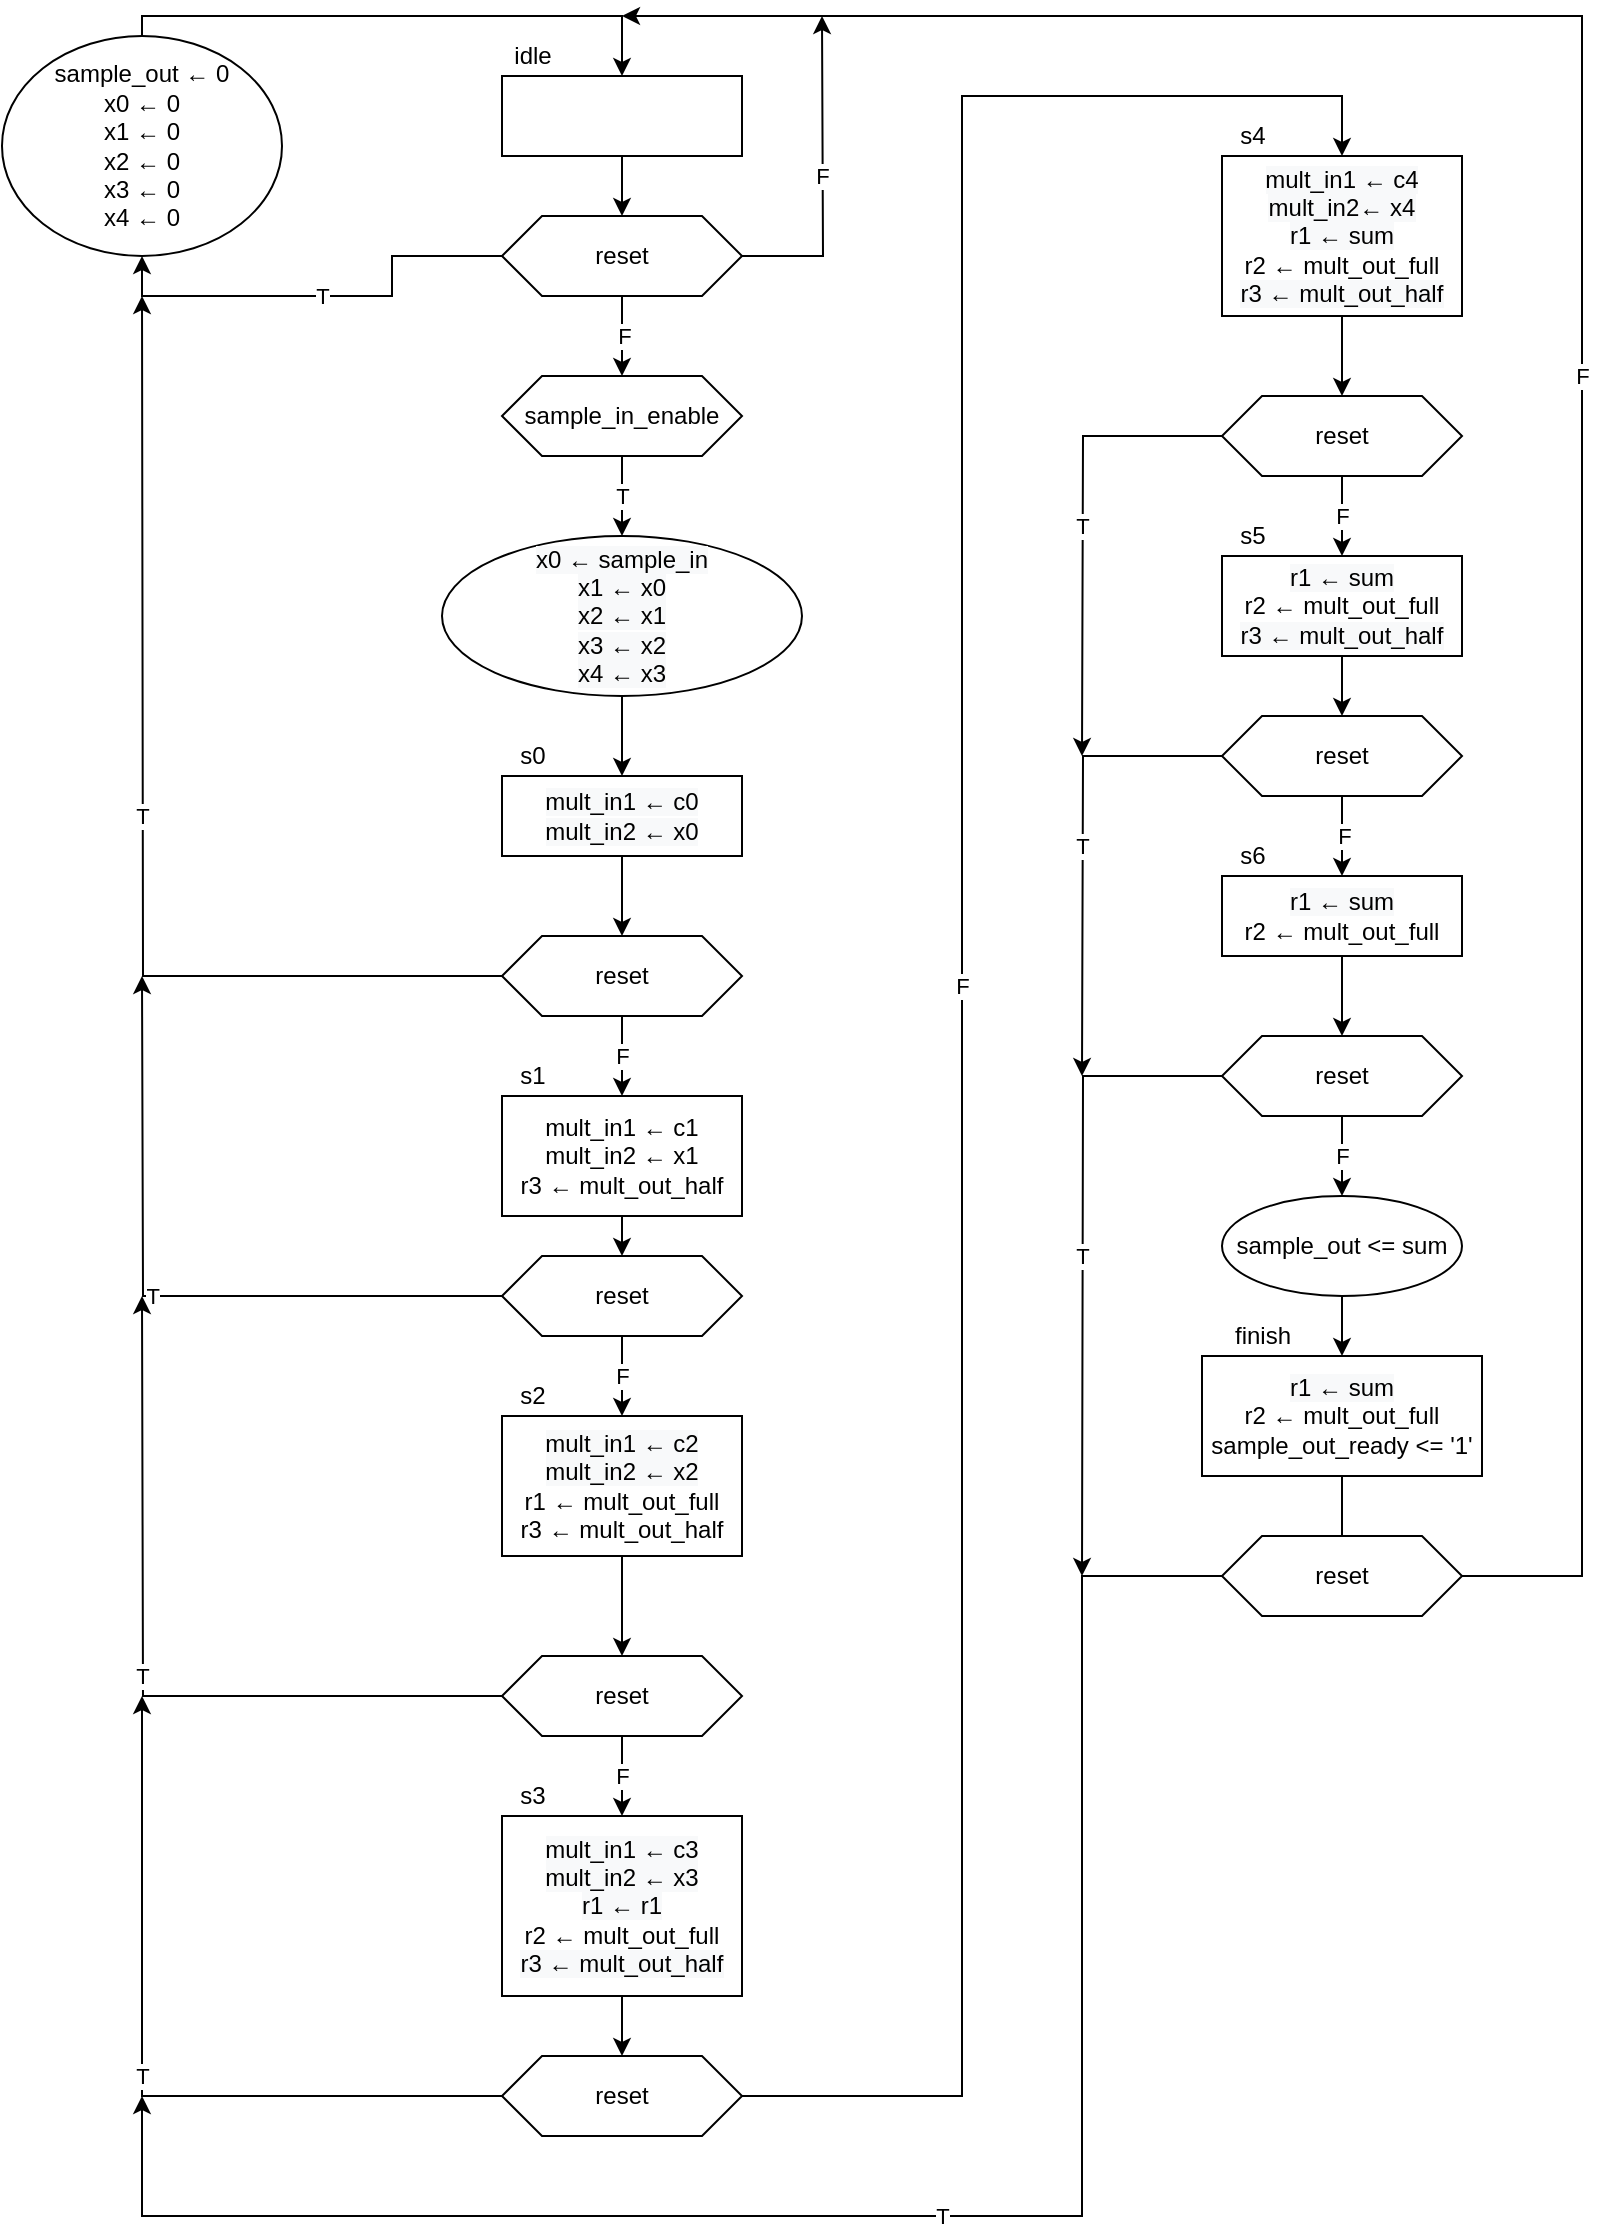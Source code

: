 <mxfile version="16.1.2" type="device"><diagram id="C5RBs43oDa-KdzZeNtuy" name="Page-1"><mxGraphModel dx="3716" dy="1217" grid="1" gridSize="10" guides="1" tooltips="1" connect="1" arrows="1" fold="1" page="1" pageScale="1" pageWidth="1654" pageHeight="1169" math="0" shadow="0"><root><mxCell id="WIyWlLk6GJQsqaUBKTNV-0"/><mxCell id="WIyWlLk6GJQsqaUBKTNV-1" parent="WIyWlLk6GJQsqaUBKTNV-0"/><mxCell id="pJY5-DwC3uZlJlkbY7Cq-50" style="edgeStyle=orthogonalEdgeStyle;rounded=0;orthogonalLoop=1;jettySize=auto;html=1;exitX=0.5;exitY=1;exitDx=0;exitDy=0;entryX=0.5;entryY=0;entryDx=0;entryDy=0;" edge="1" parent="WIyWlLk6GJQsqaUBKTNV-1" source="9WTobEG_m-w5HhCsHhog-1" target="tlkprm3KMDukkapEMZ9Q-0"><mxGeometry relative="1" as="geometry"/></mxCell><mxCell id="9WTobEG_m-w5HhCsHhog-1" value="" style="rounded=0;whiteSpace=wrap;html=1;" parent="WIyWlLk6GJQsqaUBKTNV-1" vertex="1"><mxGeometry x="80" y="50" width="120" height="40" as="geometry"/></mxCell><mxCell id="9WTobEG_m-w5HhCsHhog-2" value="idle" style="text;html=1;align=center;verticalAlign=middle;resizable=0;points=[];autosize=1;strokeColor=none;fillColor=none;" parent="WIyWlLk6GJQsqaUBKTNV-1" vertex="1"><mxGeometry x="80" y="30" width="30" height="20" as="geometry"/></mxCell><mxCell id="pJY5-DwC3uZlJlkbY7Cq-3" style="edgeStyle=orthogonalEdgeStyle;rounded=0;orthogonalLoop=1;jettySize=auto;html=1;exitX=0.5;exitY=1;exitDx=0;exitDy=0;entryX=0.5;entryY=0;entryDx=0;entryDy=0;" edge="1" parent="WIyWlLk6GJQsqaUBKTNV-1" source="9WTobEG_m-w5HhCsHhog-5" target="tlkprm3KMDukkapEMZ9Q-4"><mxGeometry relative="1" as="geometry"/></mxCell><mxCell id="9WTobEG_m-w5HhCsHhog-5" value="&lt;span style=&quot;color: rgb(0 , 0 , 0) ; font-family: &amp;#34;helvetica&amp;#34; ; font-size: 12px ; font-style: normal ; font-weight: 400 ; letter-spacing: normal ; text-align: center ; text-indent: 0px ; text-transform: none ; word-spacing: 0px ; background-color: rgb(248 , 249 , 250) ; display: inline ; float: none&quot;&gt;mult_in1 ←&amp;nbsp;c0&lt;/span&gt;&lt;br style=&quot;color: rgb(0 , 0 , 0) ; font-family: &amp;#34;helvetica&amp;#34; ; font-size: 12px ; font-style: normal ; font-weight: 400 ; letter-spacing: normal ; text-align: center ; text-indent: 0px ; text-transform: none ; word-spacing: 0px ; background-color: rgb(248 , 249 , 250)&quot;&gt;&lt;span style=&quot;color: rgb(0 , 0 , 0) ; font-family: &amp;#34;helvetica&amp;#34; ; font-size: 12px ; font-style: normal ; font-weight: 400 ; letter-spacing: normal ; text-align: center ; text-indent: 0px ; text-transform: none ; word-spacing: 0px ; background-color: rgb(248 , 249 , 250) ; display: inline ; float: none&quot;&gt;mult_in2 ←&amp;nbsp;x0&lt;/span&gt;" style="rounded=0;whiteSpace=wrap;html=1;" parent="WIyWlLk6GJQsqaUBKTNV-1" vertex="1"><mxGeometry x="80" y="400" width="120" height="40" as="geometry"/></mxCell><mxCell id="9WTobEG_m-w5HhCsHhog-6" value="s0" style="text;html=1;align=center;verticalAlign=middle;resizable=0;points=[];autosize=1;strokeColor=none;fillColor=none;" parent="WIyWlLk6GJQsqaUBKTNV-1" vertex="1"><mxGeometry x="80" y="380" width="30" height="20" as="geometry"/></mxCell><mxCell id="pJY5-DwC3uZlJlkbY7Cq-5" style="edgeStyle=orthogonalEdgeStyle;rounded=0;orthogonalLoop=1;jettySize=auto;html=1;exitX=0.5;exitY=1;exitDx=0;exitDy=0;entryX=0.5;entryY=0;entryDx=0;entryDy=0;" edge="1" parent="WIyWlLk6GJQsqaUBKTNV-1" source="9WTobEG_m-w5HhCsHhog-7" target="tlkprm3KMDukkapEMZ9Q-11"><mxGeometry relative="1" as="geometry"/></mxCell><mxCell id="9WTobEG_m-w5HhCsHhog-7" value="&lt;span&gt;mult_in1&amp;nbsp;&lt;/span&gt;&lt;span style=&quot;font-family: &amp;#34;helvetica&amp;#34;&quot;&gt;←&lt;/span&gt;&lt;span&gt;&amp;nbsp;c1&lt;/span&gt;&lt;br&gt;&lt;span&gt;mult_in2&amp;nbsp;&lt;/span&gt;&lt;span style=&quot;font-family: &amp;#34;helvetica&amp;#34;&quot;&gt;←&lt;/span&gt;&lt;span&gt;&amp;nbsp;x1&lt;br&gt;r3&amp;nbsp;&lt;/span&gt;&lt;span style=&quot;font-family: &amp;#34;helvetica&amp;#34;&quot;&gt;←&lt;/span&gt;&lt;span&gt;&amp;nbsp;mult_out_half&lt;br&gt;&lt;/span&gt;" style="rounded=0;whiteSpace=wrap;html=1;" parent="WIyWlLk6GJQsqaUBKTNV-1" vertex="1"><mxGeometry x="80" y="560" width="120" height="60" as="geometry"/></mxCell><mxCell id="9WTobEG_m-w5HhCsHhog-8" value="s1" style="text;html=1;align=center;verticalAlign=middle;resizable=0;points=[];autosize=1;strokeColor=none;fillColor=none;" parent="WIyWlLk6GJQsqaUBKTNV-1" vertex="1"><mxGeometry x="80" y="540" width="30" height="20" as="geometry"/></mxCell><mxCell id="pJY5-DwC3uZlJlkbY7Cq-6" style="edgeStyle=orthogonalEdgeStyle;rounded=0;orthogonalLoop=1;jettySize=auto;html=1;exitX=0.5;exitY=1;exitDx=0;exitDy=0;entryX=0.5;entryY=0;entryDx=0;entryDy=0;" edge="1" parent="WIyWlLk6GJQsqaUBKTNV-1" source="9WTobEG_m-w5HhCsHhog-9" target="tlkprm3KMDukkapEMZ9Q-14"><mxGeometry relative="1" as="geometry"/></mxCell><mxCell id="9WTobEG_m-w5HhCsHhog-9" value="&lt;span style=&quot;color: rgb(0 , 0 , 0) ; font-family: &amp;#34;helvetica&amp;#34; ; font-size: 12px ; font-style: normal ; font-weight: 400 ; letter-spacing: normal ; text-align: center ; text-indent: 0px ; text-transform: none ; word-spacing: 0px ; background-color: rgb(248 , 249 , 250) ; display: inline ; float: none&quot;&gt;mult_in1 ←&amp;nbsp;c2&lt;/span&gt;&lt;br style=&quot;color: rgb(0 , 0 , 0) ; font-family: &amp;#34;helvetica&amp;#34; ; font-size: 12px ; font-style: normal ; font-weight: 400 ; letter-spacing: normal ; text-align: center ; text-indent: 0px ; text-transform: none ; word-spacing: 0px ; background-color: rgb(248 , 249 , 250)&quot;&gt;&lt;span style=&quot;color: rgb(0 , 0 , 0) ; font-family: &amp;#34;helvetica&amp;#34; ; font-size: 12px ; font-style: normal ; font-weight: 400 ; letter-spacing: normal ; text-align: center ; text-indent: 0px ; text-transform: none ; word-spacing: 0px ; background-color: rgb(248 , 249 , 250) ; display: inline ; float: none&quot;&gt;mult_in2 ←&amp;nbsp;x2&lt;/span&gt;&lt;br&gt;r1&amp;nbsp;&lt;span style=&quot;font-family: &amp;#34;helvetica&amp;#34;&quot;&gt;←&lt;/span&gt;&amp;nbsp;mult_out_full&lt;br&gt;r3&amp;nbsp;&lt;span style=&quot;font-family: &amp;#34;helvetica&amp;#34;&quot;&gt;←&amp;nbsp;&lt;/span&gt;mult_out_half" style="rounded=0;whiteSpace=wrap;html=1;" parent="WIyWlLk6GJQsqaUBKTNV-1" vertex="1"><mxGeometry x="80" y="720" width="120" height="70" as="geometry"/></mxCell><mxCell id="9WTobEG_m-w5HhCsHhog-10" value="s2" style="text;html=1;align=center;verticalAlign=middle;resizable=0;points=[];autosize=1;strokeColor=none;fillColor=none;" parent="WIyWlLk6GJQsqaUBKTNV-1" vertex="1"><mxGeometry x="80" y="700" width="30" height="20" as="geometry"/></mxCell><mxCell id="9WTobEG_m-w5HhCsHhog-12" value="s3" style="text;html=1;align=center;verticalAlign=middle;resizable=0;points=[];autosize=1;strokeColor=none;fillColor=none;" parent="WIyWlLk6GJQsqaUBKTNV-1" vertex="1"><mxGeometry x="80" y="900" width="30" height="20" as="geometry"/></mxCell><mxCell id="9WTobEG_m-w5HhCsHhog-14" value="s4" style="text;html=1;align=center;verticalAlign=middle;resizable=0;points=[];autosize=1;strokeColor=none;fillColor=none;" parent="WIyWlLk6GJQsqaUBKTNV-1" vertex="1"><mxGeometry x="440" y="70" width="30" height="20" as="geometry"/></mxCell><mxCell id="tlkprm3KMDukkapEMZ9Q-8" value="T" style="edgeStyle=orthogonalEdgeStyle;rounded=0;orthogonalLoop=1;jettySize=auto;html=1;exitX=0;exitY=0.5;exitDx=0;exitDy=0;entryX=0.5;entryY=1;entryDx=0;entryDy=0;" parent="WIyWlLk6GJQsqaUBKTNV-1" source="tlkprm3KMDukkapEMZ9Q-0" target="tlkprm3KMDukkapEMZ9Q-7" edge="1"><mxGeometry relative="1" as="geometry"/></mxCell><mxCell id="pJY5-DwC3uZlJlkbY7Cq-51" value="F" style="edgeStyle=orthogonalEdgeStyle;rounded=0;orthogonalLoop=1;jettySize=auto;html=1;exitX=0.5;exitY=1;exitDx=0;exitDy=0;" edge="1" parent="WIyWlLk6GJQsqaUBKTNV-1" source="tlkprm3KMDukkapEMZ9Q-0"><mxGeometry relative="1" as="geometry"><mxPoint x="140" y="200" as="targetPoint"/></mxGeometry></mxCell><mxCell id="pJY5-DwC3uZlJlkbY7Cq-65" value="F" style="edgeStyle=orthogonalEdgeStyle;rounded=0;orthogonalLoop=1;jettySize=auto;html=1;exitX=1;exitY=0.5;exitDx=0;exitDy=0;" edge="1" parent="WIyWlLk6GJQsqaUBKTNV-1" source="tlkprm3KMDukkapEMZ9Q-0"><mxGeometry relative="1" as="geometry"><mxPoint x="240" y="20" as="targetPoint"/></mxGeometry></mxCell><mxCell id="tlkprm3KMDukkapEMZ9Q-0" value="reset" style="shape=hexagon;perimeter=hexagonPerimeter2;whiteSpace=wrap;html=1;fixedSize=1;rounded=0;" parent="WIyWlLk6GJQsqaUBKTNV-1" vertex="1"><mxGeometry x="80" y="120" width="120" height="40" as="geometry"/></mxCell><mxCell id="tlkprm3KMDukkapEMZ9Q-6" value="F" style="edgeStyle=orthogonalEdgeStyle;rounded=0;orthogonalLoop=1;jettySize=auto;html=1;exitX=0.5;exitY=1;exitDx=0;exitDy=0;entryX=0.5;entryY=0;entryDx=0;entryDy=0;" parent="WIyWlLk6GJQsqaUBKTNV-1" source="tlkprm3KMDukkapEMZ9Q-4" target="9WTobEG_m-w5HhCsHhog-7" edge="1"><mxGeometry relative="1" as="geometry"/></mxCell><mxCell id="tlkprm3KMDukkapEMZ9Q-10" value="T" style="edgeStyle=orthogonalEdgeStyle;rounded=0;orthogonalLoop=1;jettySize=auto;html=1;exitX=0;exitY=0.5;exitDx=0;exitDy=0;" parent="WIyWlLk6GJQsqaUBKTNV-1" source="tlkprm3KMDukkapEMZ9Q-4" edge="1"><mxGeometry relative="1" as="geometry"><mxPoint x="-100" y="160" as="targetPoint"/></mxGeometry></mxCell><mxCell id="tlkprm3KMDukkapEMZ9Q-4" value="reset" style="shape=hexagon;perimeter=hexagonPerimeter2;whiteSpace=wrap;html=1;fixedSize=1;rounded=0;" parent="WIyWlLk6GJQsqaUBKTNV-1" vertex="1"><mxGeometry x="80" y="480" width="120" height="40" as="geometry"/></mxCell><mxCell id="tlkprm3KMDukkapEMZ9Q-9" style="edgeStyle=orthogonalEdgeStyle;rounded=0;orthogonalLoop=1;jettySize=auto;html=1;exitX=0.5;exitY=0;exitDx=0;exitDy=0;entryX=0.5;entryY=0;entryDx=0;entryDy=0;" parent="WIyWlLk6GJQsqaUBKTNV-1" source="tlkprm3KMDukkapEMZ9Q-7" target="9WTobEG_m-w5HhCsHhog-1" edge="1"><mxGeometry relative="1" as="geometry"><mxPoint x="-90" y="80" as="targetPoint"/><Array as="points"><mxPoint x="-100" y="20"/><mxPoint x="140" y="20"/></Array></mxGeometry></mxCell><mxCell id="tlkprm3KMDukkapEMZ9Q-7" value="sample_out&amp;nbsp;&lt;span style=&quot;font-family: &amp;#34;helvetica&amp;#34;&quot;&gt;← 0&lt;/span&gt;&lt;br&gt;x0&amp;nbsp;&lt;span style=&quot;font-family: &amp;#34;helvetica&amp;#34;&quot;&gt;←&lt;/span&gt;&amp;nbsp;0&lt;br&gt;x1&amp;nbsp;&lt;span style=&quot;font-family: &amp;#34;helvetica&amp;#34;&quot;&gt;←&lt;/span&gt;&amp;nbsp;0&lt;br&gt;x2&amp;nbsp;&lt;span style=&quot;font-family: &amp;#34;helvetica&amp;#34;&quot;&gt;←&lt;/span&gt;&amp;nbsp;0&lt;br&gt;x3&amp;nbsp;&lt;span style=&quot;font-family: &amp;#34;helvetica&amp;#34;&quot;&gt;←&lt;/span&gt;&amp;nbsp;0&lt;br&gt;x4&amp;nbsp;&lt;span style=&quot;font-family: &amp;#34;helvetica&amp;#34;&quot;&gt;←&lt;/span&gt;&amp;nbsp;0" style="ellipse;whiteSpace=wrap;html=1;rounded=0;" parent="WIyWlLk6GJQsqaUBKTNV-1" vertex="1"><mxGeometry x="-170" y="30" width="140" height="110" as="geometry"/></mxCell><mxCell id="pJY5-DwC3uZlJlkbY7Cq-4" value="F" style="edgeStyle=orthogonalEdgeStyle;rounded=0;orthogonalLoop=1;jettySize=auto;html=1;exitX=0.5;exitY=1;exitDx=0;exitDy=0;entryX=0.5;entryY=0;entryDx=0;entryDy=0;" edge="1" parent="WIyWlLk6GJQsqaUBKTNV-1" source="tlkprm3KMDukkapEMZ9Q-11" target="9WTobEG_m-w5HhCsHhog-9"><mxGeometry relative="1" as="geometry"/></mxCell><mxCell id="pJY5-DwC3uZlJlkbY7Cq-56" value="T" style="edgeStyle=orthogonalEdgeStyle;rounded=0;orthogonalLoop=1;jettySize=auto;html=1;exitX=0;exitY=0.5;exitDx=0;exitDy=0;labelPosition=left;verticalLabelPosition=middle;align=right;verticalAlign=middle;" edge="1" parent="WIyWlLk6GJQsqaUBKTNV-1" source="tlkprm3KMDukkapEMZ9Q-11"><mxGeometry relative="1" as="geometry"><mxPoint x="-100" y="500" as="targetPoint"/></mxGeometry></mxCell><mxCell id="tlkprm3KMDukkapEMZ9Q-11" value="reset" style="shape=hexagon;perimeter=hexagonPerimeter2;whiteSpace=wrap;html=1;fixedSize=1;rounded=0;" parent="WIyWlLk6GJQsqaUBKTNV-1" vertex="1"><mxGeometry x="80" y="640" width="120" height="40" as="geometry"/></mxCell><mxCell id="pJY5-DwC3uZlJlkbY7Cq-8" value="F" style="edgeStyle=orthogonalEdgeStyle;rounded=0;orthogonalLoop=1;jettySize=auto;html=1;exitX=0.5;exitY=1;exitDx=0;exitDy=0;entryX=0.5;entryY=0;entryDx=0;entryDy=0;" edge="1" parent="WIyWlLk6GJQsqaUBKTNV-1" source="tlkprm3KMDukkapEMZ9Q-14" target="pJY5-DwC3uZlJlkbY7Cq-7"><mxGeometry relative="1" as="geometry"/></mxCell><mxCell id="pJY5-DwC3uZlJlkbY7Cq-57" value="T" style="edgeStyle=orthogonalEdgeStyle;rounded=0;orthogonalLoop=1;jettySize=auto;html=1;exitX=0;exitY=0.5;exitDx=0;exitDy=0;" edge="1" parent="WIyWlLk6GJQsqaUBKTNV-1" source="tlkprm3KMDukkapEMZ9Q-14"><mxGeometry relative="1" as="geometry"><mxPoint x="-100" y="660" as="targetPoint"/></mxGeometry></mxCell><mxCell id="tlkprm3KMDukkapEMZ9Q-14" value="reset" style="shape=hexagon;perimeter=hexagonPerimeter2;whiteSpace=wrap;html=1;fixedSize=1;rounded=0;" parent="WIyWlLk6GJQsqaUBKTNV-1" vertex="1"><mxGeometry x="80" y="840" width="120" height="40" as="geometry"/></mxCell><mxCell id="pJY5-DwC3uZlJlkbY7Cq-11" style="edgeStyle=orthogonalEdgeStyle;rounded=0;orthogonalLoop=1;jettySize=auto;html=1;exitX=0.5;exitY=1;exitDx=0;exitDy=0;entryX=0.5;entryY=0;entryDx=0;entryDy=0;" edge="1" parent="WIyWlLk6GJQsqaUBKTNV-1" source="pJY5-DwC3uZlJlkbY7Cq-7" target="pJY5-DwC3uZlJlkbY7Cq-9"><mxGeometry relative="1" as="geometry"/></mxCell><mxCell id="pJY5-DwC3uZlJlkbY7Cq-7" value="&lt;span style=&quot;color: rgb(0 , 0 , 0) ; font-size: 12px ; font-style: normal ; font-weight: 400 ; letter-spacing: normal ; text-align: center ; text-indent: 0px ; text-transform: none ; word-spacing: 0px ; font-family: &amp;#34;helvetica&amp;#34; ; background-color: rgb(248 , 249 , 250) ; display: inline ; float: none&quot;&gt;mult_in1 ←&amp;nbsp;c3&lt;/span&gt;&lt;br style=&quot;color: rgb(0 , 0 , 0) ; font-size: 12px ; font-style: normal ; font-weight: 400 ; letter-spacing: normal ; text-align: center ; text-indent: 0px ; text-transform: none ; word-spacing: 0px ; font-family: &amp;#34;helvetica&amp;#34; ; background-color: rgb(248 , 249 , 250)&quot;&gt;&lt;span style=&quot;color: rgb(0 , 0 , 0) ; font-size: 12px ; font-style: normal ; font-weight: 400 ; letter-spacing: normal ; text-align: center ; text-indent: 0px ; text-transform: none ; word-spacing: 0px ; font-family: &amp;#34;helvetica&amp;#34; ; background-color: rgb(248 , 249 , 250) ; display: inline ; float: none&quot;&gt;mult_in2 ←&amp;nbsp;x3&lt;/span&gt;&lt;br style=&quot;color: rgb(0 , 0 , 0) ; font-family: &amp;#34;helvetica&amp;#34; ; font-size: 12px ; font-style: normal ; font-weight: 400 ; letter-spacing: normal ; text-align: center ; text-indent: 0px ; text-transform: none ; word-spacing: 0px ; background-color: rgb(248 , 249 , 250)&quot;&gt;&lt;span style=&quot;color: rgb(0 , 0 , 0) ; font-family: &amp;#34;helvetica&amp;#34; ; font-size: 12px ; font-style: normal ; font-weight: 400 ; letter-spacing: normal ; text-align: center ; text-indent: 0px ; text-transform: none ; word-spacing: 0px ; background-color: rgb(248 , 249 , 250) ; display: inline ; float: none&quot;&gt;r1 ←&amp;nbsp;r1&lt;br&gt;&lt;/span&gt;r2&amp;nbsp;&lt;span style=&quot;font-family: &amp;#34;helvetica&amp;#34;&quot;&gt;←&lt;/span&gt;&amp;nbsp;&lt;span style=&quot;font-family: &amp;#34;helvetica&amp;#34;&quot;&gt;mult_out_full&lt;/span&gt;&lt;br style=&quot;color: rgb(0 , 0 , 0) ; font-family: &amp;#34;helvetica&amp;#34; ; font-size: 12px ; font-style: normal ; font-weight: 400 ; letter-spacing: normal ; text-align: center ; text-indent: 0px ; text-transform: none ; word-spacing: 0px ; background-color: rgb(248 , 249 , 250)&quot;&gt;&lt;span style=&quot;color: rgb(0 , 0 , 0) ; font-family: &amp;#34;helvetica&amp;#34; ; font-size: 12px ; font-style: normal ; font-weight: 400 ; letter-spacing: normal ; text-align: center ; text-indent: 0px ; text-transform: none ; word-spacing: 0px ; background-color: rgb(248 , 249 , 250) ; display: inline ; float: none&quot;&gt;r3 ←&amp;nbsp;mult_out_half&lt;/span&gt;" style="rounded=0;whiteSpace=wrap;html=1;" vertex="1" parent="WIyWlLk6GJQsqaUBKTNV-1"><mxGeometry x="80" y="920" width="120" height="90" as="geometry"/></mxCell><mxCell id="pJY5-DwC3uZlJlkbY7Cq-10" value="T" style="edgeStyle=orthogonalEdgeStyle;rounded=0;orthogonalLoop=1;jettySize=auto;html=1;exitX=0;exitY=0.5;exitDx=0;exitDy=0;" edge="1" parent="WIyWlLk6GJQsqaUBKTNV-1" source="pJY5-DwC3uZlJlkbY7Cq-9"><mxGeometry relative="1" as="geometry"><mxPoint x="-100" y="860" as="targetPoint"/><Array as="points"><mxPoint x="-100" y="1060"/></Array></mxGeometry></mxCell><mxCell id="pJY5-DwC3uZlJlkbY7Cq-14" value="F" style="edgeStyle=orthogonalEdgeStyle;rounded=0;orthogonalLoop=1;jettySize=auto;html=1;exitX=1;exitY=0.5;exitDx=0;exitDy=0;entryX=0.5;entryY=0;entryDx=0;entryDy=0;" edge="1" parent="WIyWlLk6GJQsqaUBKTNV-1" source="pJY5-DwC3uZlJlkbY7Cq-9" target="pJY5-DwC3uZlJlkbY7Cq-13"><mxGeometry relative="1" as="geometry"><Array as="points"><mxPoint x="310" y="1060"/><mxPoint x="310" y="60"/><mxPoint x="500" y="60"/></Array></mxGeometry></mxCell><mxCell id="pJY5-DwC3uZlJlkbY7Cq-9" value="reset" style="shape=hexagon;perimeter=hexagonPerimeter2;whiteSpace=wrap;html=1;fixedSize=1;rounded=0;" vertex="1" parent="WIyWlLk6GJQsqaUBKTNV-1"><mxGeometry x="80" y="1040" width="120" height="40" as="geometry"/></mxCell><mxCell id="pJY5-DwC3uZlJlkbY7Cq-15" style="edgeStyle=orthogonalEdgeStyle;rounded=0;orthogonalLoop=1;jettySize=auto;html=1;exitX=0.5;exitY=1;exitDx=0;exitDy=0;" edge="1" parent="WIyWlLk6GJQsqaUBKTNV-1" source="pJY5-DwC3uZlJlkbY7Cq-13"><mxGeometry relative="1" as="geometry"><mxPoint x="500" y="210" as="targetPoint"/></mxGeometry></mxCell><mxCell id="pJY5-DwC3uZlJlkbY7Cq-13" value="&lt;span style=&quot;color: rgb(0 , 0 , 0) ; font-size: 12px ; font-style: normal ; font-weight: 400 ; letter-spacing: normal ; text-align: center ; text-indent: 0px ; text-transform: none ; word-spacing: 0px ; font-family: &amp;#34;helvetica&amp;#34; ; background-color: rgb(248 , 249 , 250) ; display: inline ; float: none&quot;&gt;mult_in1 ←&amp;nbsp;c4&lt;/span&gt;&lt;br style=&quot;color: rgb(0 , 0 , 0) ; font-size: 12px ; font-style: normal ; font-weight: 400 ; letter-spacing: normal ; text-align: center ; text-indent: 0px ; text-transform: none ; word-spacing: 0px ; font-family: &amp;#34;helvetica&amp;#34; ; background-color: rgb(248 , 249 , 250)&quot;&gt;&lt;span style=&quot;color: rgb(0 , 0 , 0) ; font-size: 12px ; font-style: normal ; font-weight: 400 ; letter-spacing: normal ; text-align: center ; text-indent: 0px ; text-transform: none ; word-spacing: 0px ; font-family: &amp;#34;helvetica&amp;#34; ; background-color: rgb(248 , 249 , 250) ; display: inline ; float: none&quot;&gt;mult_in2← x4&lt;/span&gt;&lt;br style=&quot;color: rgb(0 , 0 , 0) ; font-family: &amp;#34;helvetica&amp;#34; ; font-size: 12px ; font-style: normal ; font-weight: 400 ; letter-spacing: normal ; text-align: center ; text-indent: 0px ; text-transform: none ; word-spacing: 0px ; background-color: rgb(248 , 249 , 250)&quot;&gt;&lt;span style=&quot;color: rgb(0 , 0 , 0) ; font-family: &amp;#34;helvetica&amp;#34; ; font-size: 12px ; font-style: normal ; font-weight: 400 ; letter-spacing: normal ; text-align: center ; text-indent: 0px ; text-transform: none ; word-spacing: 0px ; background-color: rgb(248 , 249 , 250) ; display: inline ; float: none&quot;&gt;r1 ←&amp;nbsp;sum&lt;br&gt;&lt;/span&gt;r2&amp;nbsp;&lt;span style=&quot;font-family: &amp;#34;helvetica&amp;#34;&quot;&gt;←&lt;/span&gt;&amp;nbsp;&lt;span style=&quot;font-family: &amp;#34;helvetica&amp;#34;&quot;&gt;mult_out_full&lt;/span&gt;&lt;br style=&quot;color: rgb(0 , 0 , 0) ; font-family: &amp;#34;helvetica&amp;#34; ; font-size: 12px ; font-style: normal ; font-weight: 400 ; letter-spacing: normal ; text-align: center ; text-indent: 0px ; text-transform: none ; word-spacing: 0px ; background-color: rgb(248 , 249 , 250)&quot;&gt;&lt;span style=&quot;color: rgb(0 , 0 , 0) ; font-family: &amp;#34;helvetica&amp;#34; ; font-size: 12px ; font-style: normal ; font-weight: 400 ; letter-spacing: normal ; text-align: center ; text-indent: 0px ; text-transform: none ; word-spacing: 0px ; background-color: rgb(248 , 249 , 250) ; display: inline ; float: none&quot;&gt;r3 ←&amp;nbsp;mult_out_half&lt;/span&gt;" style="rounded=0;whiteSpace=wrap;html=1;" vertex="1" parent="WIyWlLk6GJQsqaUBKTNV-1"><mxGeometry x="440" y="90" width="120" height="80" as="geometry"/></mxCell><mxCell id="pJY5-DwC3uZlJlkbY7Cq-20" value="F" style="edgeStyle=orthogonalEdgeStyle;rounded=0;orthogonalLoop=1;jettySize=auto;html=1;" edge="1" parent="WIyWlLk6GJQsqaUBKTNV-1" source="pJY5-DwC3uZlJlkbY7Cq-16" target="pJY5-DwC3uZlJlkbY7Cq-19"><mxGeometry relative="1" as="geometry"/></mxCell><mxCell id="pJY5-DwC3uZlJlkbY7Cq-63" value="T" style="edgeStyle=orthogonalEdgeStyle;rounded=0;orthogonalLoop=1;jettySize=auto;html=1;exitX=0;exitY=0.5;exitDx=0;exitDy=0;" edge="1" parent="WIyWlLk6GJQsqaUBKTNV-1" source="pJY5-DwC3uZlJlkbY7Cq-16"><mxGeometry relative="1" as="geometry"><mxPoint x="370" y="390" as="targetPoint"/></mxGeometry></mxCell><mxCell id="pJY5-DwC3uZlJlkbY7Cq-16" value="reset" style="shape=hexagon;perimeter=hexagonPerimeter2;whiteSpace=wrap;html=1;fixedSize=1;rounded=0;" vertex="1" parent="WIyWlLk6GJQsqaUBKTNV-1"><mxGeometry x="440" y="210" width="120" height="40" as="geometry"/></mxCell><mxCell id="pJY5-DwC3uZlJlkbY7Cq-18" value="s5" style="text;html=1;align=center;verticalAlign=middle;resizable=0;points=[];autosize=1;strokeColor=none;fillColor=none;" vertex="1" parent="WIyWlLk6GJQsqaUBKTNV-1"><mxGeometry x="440" y="270" width="30" height="20" as="geometry"/></mxCell><mxCell id="pJY5-DwC3uZlJlkbY7Cq-22" style="edgeStyle=orthogonalEdgeStyle;rounded=0;orthogonalLoop=1;jettySize=auto;html=1;exitX=0.5;exitY=1;exitDx=0;exitDy=0;entryX=0.5;entryY=0;entryDx=0;entryDy=0;" edge="1" parent="WIyWlLk6GJQsqaUBKTNV-1" source="pJY5-DwC3uZlJlkbY7Cq-19" target="pJY5-DwC3uZlJlkbY7Cq-21"><mxGeometry relative="1" as="geometry"/></mxCell><mxCell id="pJY5-DwC3uZlJlkbY7Cq-19" value="&lt;span style=&quot;color: rgb(0 , 0 , 0) ; font-family: &amp;#34;helvetica&amp;#34; ; font-size: 12px ; font-style: normal ; font-weight: 400 ; letter-spacing: normal ; text-align: center ; text-indent: 0px ; text-transform: none ; word-spacing: 0px ; background-color: rgb(248 , 249 , 250) ; display: inline ; float: none&quot;&gt;r1 ←&amp;nbsp;sum&lt;br&gt;&lt;/span&gt;r2&amp;nbsp;&lt;span style=&quot;font-family: &amp;#34;helvetica&amp;#34;&quot;&gt;←&lt;/span&gt;&amp;nbsp;&lt;span style=&quot;font-family: &amp;#34;helvetica&amp;#34;&quot;&gt;mult_out_full&lt;/span&gt;&lt;br style=&quot;color: rgb(0 , 0 , 0) ; font-family: &amp;#34;helvetica&amp;#34; ; font-size: 12px ; font-style: normal ; font-weight: 400 ; letter-spacing: normal ; text-align: center ; text-indent: 0px ; text-transform: none ; word-spacing: 0px ; background-color: rgb(248 , 249 , 250)&quot;&gt;&lt;span style=&quot;color: rgb(0 , 0 , 0) ; font-family: &amp;#34;helvetica&amp;#34; ; font-size: 12px ; font-style: normal ; font-weight: 400 ; letter-spacing: normal ; text-align: center ; text-indent: 0px ; text-transform: none ; word-spacing: 0px ; background-color: rgb(248 , 249 , 250) ; display: inline ; float: none&quot;&gt;r3 ←&amp;nbsp;mult_out_half&lt;/span&gt;" style="rounded=0;whiteSpace=wrap;html=1;" vertex="1" parent="WIyWlLk6GJQsqaUBKTNV-1"><mxGeometry x="440" y="290" width="120" height="50" as="geometry"/></mxCell><mxCell id="pJY5-DwC3uZlJlkbY7Cq-24" value="F" style="edgeStyle=orthogonalEdgeStyle;rounded=0;orthogonalLoop=1;jettySize=auto;html=1;exitX=0.5;exitY=1;exitDx=0;exitDy=0;" edge="1" parent="WIyWlLk6GJQsqaUBKTNV-1" source="pJY5-DwC3uZlJlkbY7Cq-21"><mxGeometry relative="1" as="geometry"><mxPoint x="500" y="450" as="targetPoint"/></mxGeometry></mxCell><mxCell id="pJY5-DwC3uZlJlkbY7Cq-62" value="T" style="edgeStyle=orthogonalEdgeStyle;rounded=0;orthogonalLoop=1;jettySize=auto;html=1;exitX=0;exitY=0.5;exitDx=0;exitDy=0;" edge="1" parent="WIyWlLk6GJQsqaUBKTNV-1" source="pJY5-DwC3uZlJlkbY7Cq-21"><mxGeometry relative="1" as="geometry"><mxPoint x="370" y="550" as="targetPoint"/></mxGeometry></mxCell><mxCell id="pJY5-DwC3uZlJlkbY7Cq-21" value="reset" style="shape=hexagon;perimeter=hexagonPerimeter2;whiteSpace=wrap;html=1;fixedSize=1;rounded=0;" vertex="1" parent="WIyWlLk6GJQsqaUBKTNV-1"><mxGeometry x="440" y="370" width="120" height="40" as="geometry"/></mxCell><mxCell id="pJY5-DwC3uZlJlkbY7Cq-25" value="s6" style="text;html=1;align=center;verticalAlign=middle;resizable=0;points=[];autosize=1;strokeColor=none;fillColor=none;" vertex="1" parent="WIyWlLk6GJQsqaUBKTNV-1"><mxGeometry x="440" y="430" width="30" height="20" as="geometry"/></mxCell><mxCell id="pJY5-DwC3uZlJlkbY7Cq-28" style="edgeStyle=orthogonalEdgeStyle;rounded=0;orthogonalLoop=1;jettySize=auto;html=1;exitX=0.5;exitY=1;exitDx=0;exitDy=0;entryX=0.5;entryY=0;entryDx=0;entryDy=0;" edge="1" parent="WIyWlLk6GJQsqaUBKTNV-1" source="pJY5-DwC3uZlJlkbY7Cq-26" target="pJY5-DwC3uZlJlkbY7Cq-27"><mxGeometry relative="1" as="geometry"/></mxCell><mxCell id="pJY5-DwC3uZlJlkbY7Cq-26" value="&lt;span style=&quot;color: rgb(0 , 0 , 0) ; font-family: &amp;#34;helvetica&amp;#34; ; font-size: 12px ; font-style: normal ; font-weight: 400 ; letter-spacing: normal ; text-align: center ; text-indent: 0px ; text-transform: none ; word-spacing: 0px ; background-color: rgb(248 , 249 , 250) ; display: inline ; float: none&quot;&gt;r1 ←&amp;nbsp;sum&lt;br&gt;&lt;/span&gt;r2&amp;nbsp;&lt;span style=&quot;font-family: &amp;#34;helvetica&amp;#34;&quot;&gt;←&lt;/span&gt;&amp;nbsp;&lt;span style=&quot;font-family: &amp;#34;helvetica&amp;#34;&quot;&gt;mult_out_full&lt;/span&gt;" style="rounded=0;whiteSpace=wrap;html=1;" vertex="1" parent="WIyWlLk6GJQsqaUBKTNV-1"><mxGeometry x="440" y="450" width="120" height="40" as="geometry"/></mxCell><mxCell id="pJY5-DwC3uZlJlkbY7Cq-32" value="F" style="edgeStyle=orthogonalEdgeStyle;rounded=0;orthogonalLoop=1;jettySize=auto;html=1;" edge="1" parent="WIyWlLk6GJQsqaUBKTNV-1" source="pJY5-DwC3uZlJlkbY7Cq-27" target="pJY5-DwC3uZlJlkbY7Cq-31"><mxGeometry relative="1" as="geometry"/></mxCell><mxCell id="pJY5-DwC3uZlJlkbY7Cq-61" value="T" style="edgeStyle=orthogonalEdgeStyle;rounded=0;orthogonalLoop=1;jettySize=auto;html=1;exitX=0;exitY=0.5;exitDx=0;exitDy=0;" edge="1" parent="WIyWlLk6GJQsqaUBKTNV-1" source="pJY5-DwC3uZlJlkbY7Cq-27"><mxGeometry relative="1" as="geometry"><mxPoint x="370" y="800" as="targetPoint"/></mxGeometry></mxCell><mxCell id="pJY5-DwC3uZlJlkbY7Cq-27" value="reset" style="shape=hexagon;perimeter=hexagonPerimeter2;whiteSpace=wrap;html=1;fixedSize=1;rounded=0;" vertex="1" parent="WIyWlLk6GJQsqaUBKTNV-1"><mxGeometry x="440" y="530" width="120" height="40" as="geometry"/></mxCell><mxCell id="pJY5-DwC3uZlJlkbY7Cq-34" style="edgeStyle=orthogonalEdgeStyle;rounded=0;orthogonalLoop=1;jettySize=auto;html=1;exitX=0.5;exitY=1;exitDx=0;exitDy=0;startArrow=none;" edge="1" parent="WIyWlLk6GJQsqaUBKTNV-1" source="pJY5-DwC3uZlJlkbY7Cq-35"><mxGeometry relative="1" as="geometry"><mxPoint x="500" y="790" as="targetPoint"/></mxGeometry></mxCell><mxCell id="pJY5-DwC3uZlJlkbY7Cq-29" value="&lt;span style=&quot;color: rgb(0 , 0 , 0) ; font-family: &amp;#34;helvetica&amp;#34; ; font-size: 12px ; font-style: normal ; font-weight: 400 ; letter-spacing: normal ; text-align: center ; text-indent: 0px ; text-transform: none ; word-spacing: 0px ; background-color: rgb(248 , 249 , 250) ; display: inline ; float: none&quot;&gt;r1 ←&amp;nbsp;sum&lt;br&gt;&lt;/span&gt;r2&amp;nbsp;&lt;span style=&quot;font-family: &amp;#34;helvetica&amp;#34;&quot;&gt;←&lt;/span&gt;&amp;nbsp;&lt;span style=&quot;font-family: &amp;#34;helvetica&amp;#34;&quot;&gt;mult_out_full&lt;br&gt;sample_out_ready &amp;lt;= '1'&lt;br&gt;&lt;/span&gt;" style="rounded=0;whiteSpace=wrap;html=1;" vertex="1" parent="WIyWlLk6GJQsqaUBKTNV-1"><mxGeometry x="430" y="690" width="140" height="60" as="geometry"/></mxCell><mxCell id="pJY5-DwC3uZlJlkbY7Cq-30" value="finish" style="text;html=1;align=center;verticalAlign=middle;resizable=0;points=[];autosize=1;strokeColor=none;fillColor=none;" vertex="1" parent="WIyWlLk6GJQsqaUBKTNV-1"><mxGeometry x="440" y="670" width="40" height="20" as="geometry"/></mxCell><mxCell id="pJY5-DwC3uZlJlkbY7Cq-33" style="edgeStyle=orthogonalEdgeStyle;rounded=0;orthogonalLoop=1;jettySize=auto;html=1;exitX=0.5;exitY=1;exitDx=0;exitDy=0;entryX=0.5;entryY=0;entryDx=0;entryDy=0;" edge="1" parent="WIyWlLk6GJQsqaUBKTNV-1" source="pJY5-DwC3uZlJlkbY7Cq-31" target="pJY5-DwC3uZlJlkbY7Cq-29"><mxGeometry relative="1" as="geometry"/></mxCell><mxCell id="pJY5-DwC3uZlJlkbY7Cq-31" value="sample_out &amp;lt;= sum" style="ellipse;whiteSpace=wrap;html=1;rounded=0;" vertex="1" parent="WIyWlLk6GJQsqaUBKTNV-1"><mxGeometry x="440" y="610" width="120" height="50" as="geometry"/></mxCell><mxCell id="pJY5-DwC3uZlJlkbY7Cq-55" style="edgeStyle=orthogonalEdgeStyle;rounded=0;orthogonalLoop=1;jettySize=auto;html=1;exitX=0.5;exitY=1;exitDx=0;exitDy=0;entryX=0.5;entryY=0;entryDx=0;entryDy=0;" edge="1" parent="WIyWlLk6GJQsqaUBKTNV-1" source="pJY5-DwC3uZlJlkbY7Cq-49" target="9WTobEG_m-w5HhCsHhog-5"><mxGeometry relative="1" as="geometry"/></mxCell><mxCell id="pJY5-DwC3uZlJlkbY7Cq-49" value="&#10;&#10;&lt;span style=&quot;color: rgb(0, 0, 0); font-family: helvetica; font-size: 12px; font-style: normal; font-weight: 400; letter-spacing: normal; text-align: center; text-indent: 0px; text-transform: none; word-spacing: 0px; background-color: rgb(248, 249, 250); display: inline; float: none;&quot;&gt;x0&amp;nbsp;← sample_in&lt;/span&gt;&lt;br style=&quot;color: rgb(0, 0, 0); font-family: helvetica; font-size: 12px; font-style: normal; font-weight: 400; letter-spacing: normal; text-align: center; text-indent: 0px; text-transform: none; word-spacing: 0px; background-color: rgb(248, 249, 250);&quot;&gt;&lt;span style=&quot;color: rgb(0, 0, 0); font-family: helvetica; font-size: 12px; font-style: normal; font-weight: 400; letter-spacing: normal; text-align: center; text-indent: 0px; text-transform: none; word-spacing: 0px; background-color: rgb(248, 249, 250); display: inline; float: none;&quot;&gt;x1&amp;nbsp;← x0&lt;/span&gt;&lt;br style=&quot;color: rgb(0, 0, 0); font-family: helvetica; font-size: 12px; font-style: normal; font-weight: 400; letter-spacing: normal; text-align: center; text-indent: 0px; text-transform: none; word-spacing: 0px; background-color: rgb(248, 249, 250);&quot;&gt;&lt;span style=&quot;color: rgb(0, 0, 0); font-family: helvetica; font-size: 12px; font-style: normal; font-weight: 400; letter-spacing: normal; text-align: center; text-indent: 0px; text-transform: none; word-spacing: 0px; background-color: rgb(248, 249, 250); display: inline; float: none;&quot;&gt;x2&amp;nbsp;← x1&lt;/span&gt;&lt;br style=&quot;color: rgb(0, 0, 0); font-family: helvetica; font-size: 12px; font-style: normal; font-weight: 400; letter-spacing: normal; text-align: center; text-indent: 0px; text-transform: none; word-spacing: 0px; background-color: rgb(248, 249, 250);&quot;&gt;&lt;span style=&quot;color: rgb(0, 0, 0); font-family: helvetica; font-size: 12px; font-style: normal; font-weight: 400; letter-spacing: normal; text-align: center; text-indent: 0px; text-transform: none; word-spacing: 0px; background-color: rgb(248, 249, 250); display: inline; float: none;&quot;&gt;x3&amp;nbsp;← x2&lt;/span&gt;&lt;br style=&quot;color: rgb(0, 0, 0); font-family: helvetica; font-size: 12px; font-style: normal; font-weight: 400; letter-spacing: normal; text-align: center; text-indent: 0px; text-transform: none; word-spacing: 0px; background-color: rgb(248, 249, 250);&quot;&gt;&lt;span style=&quot;color: rgb(0, 0, 0); font-family: helvetica; font-size: 12px; font-style: normal; font-weight: 400; letter-spacing: normal; text-align: center; text-indent: 0px; text-transform: none; word-spacing: 0px; background-color: rgb(248, 249, 250); display: inline; float: none;&quot;&gt;x4&amp;nbsp;← x3&lt;/span&gt;&#10;&#10;" style="ellipse;whiteSpace=wrap;html=1;rounded=0;" vertex="1" parent="WIyWlLk6GJQsqaUBKTNV-1"><mxGeometry x="50" y="280" width="180" height="80" as="geometry"/></mxCell><mxCell id="pJY5-DwC3uZlJlkbY7Cq-53" value="T" style="edgeStyle=orthogonalEdgeStyle;rounded=0;orthogonalLoop=1;jettySize=auto;html=1;exitX=0.5;exitY=1;exitDx=0;exitDy=0;entryX=0.5;entryY=0;entryDx=0;entryDy=0;" edge="1" parent="WIyWlLk6GJQsqaUBKTNV-1" source="pJY5-DwC3uZlJlkbY7Cq-52" target="pJY5-DwC3uZlJlkbY7Cq-49"><mxGeometry relative="1" as="geometry"/></mxCell><mxCell id="pJY5-DwC3uZlJlkbY7Cq-52" value="sample_in_enable" style="shape=hexagon;perimeter=hexagonPerimeter2;whiteSpace=wrap;html=1;fixedSize=1;rounded=0;" vertex="1" parent="WIyWlLk6GJQsqaUBKTNV-1"><mxGeometry x="80" y="200" width="120" height="40" as="geometry"/></mxCell><mxCell id="pJY5-DwC3uZlJlkbY7Cq-59" value="T" style="edgeStyle=orthogonalEdgeStyle;rounded=0;orthogonalLoop=1;jettySize=auto;html=1;exitX=0;exitY=0.5;exitDx=0;exitDy=0;" edge="1" parent="WIyWlLk6GJQsqaUBKTNV-1" source="pJY5-DwC3uZlJlkbY7Cq-35"><mxGeometry relative="1" as="geometry"><mxPoint x="-100" y="1060" as="targetPoint"/><Array as="points"><mxPoint x="370" y="800"/><mxPoint x="370" y="1120"/><mxPoint x="-100" y="1120"/></Array></mxGeometry></mxCell><mxCell id="pJY5-DwC3uZlJlkbY7Cq-64" value="F" style="edgeStyle=orthogonalEdgeStyle;rounded=0;orthogonalLoop=1;jettySize=auto;html=1;exitX=1;exitY=0.5;exitDx=0;exitDy=0;" edge="1" parent="WIyWlLk6GJQsqaUBKTNV-1" source="pJY5-DwC3uZlJlkbY7Cq-35"><mxGeometry relative="1" as="geometry"><mxPoint x="140" y="20" as="targetPoint"/><Array as="points"><mxPoint x="620" y="800"/><mxPoint x="620" y="20"/></Array></mxGeometry></mxCell><mxCell id="pJY5-DwC3uZlJlkbY7Cq-35" value="reset" style="shape=hexagon;perimeter=hexagonPerimeter2;whiteSpace=wrap;html=1;fixedSize=1;rounded=0;" vertex="1" parent="WIyWlLk6GJQsqaUBKTNV-1"><mxGeometry x="440" y="780" width="120" height="40" as="geometry"/></mxCell><mxCell id="pJY5-DwC3uZlJlkbY7Cq-58" value="" style="edgeStyle=orthogonalEdgeStyle;rounded=0;orthogonalLoop=1;jettySize=auto;html=1;exitX=0.5;exitY=1;exitDx=0;exitDy=0;endArrow=none;" edge="1" parent="WIyWlLk6GJQsqaUBKTNV-1" source="pJY5-DwC3uZlJlkbY7Cq-29" target="pJY5-DwC3uZlJlkbY7Cq-35"><mxGeometry relative="1" as="geometry"><mxPoint x="500" y="790" as="targetPoint"/><mxPoint x="500" y="750" as="sourcePoint"/></mxGeometry></mxCell></root></mxGraphModel></diagram></mxfile>